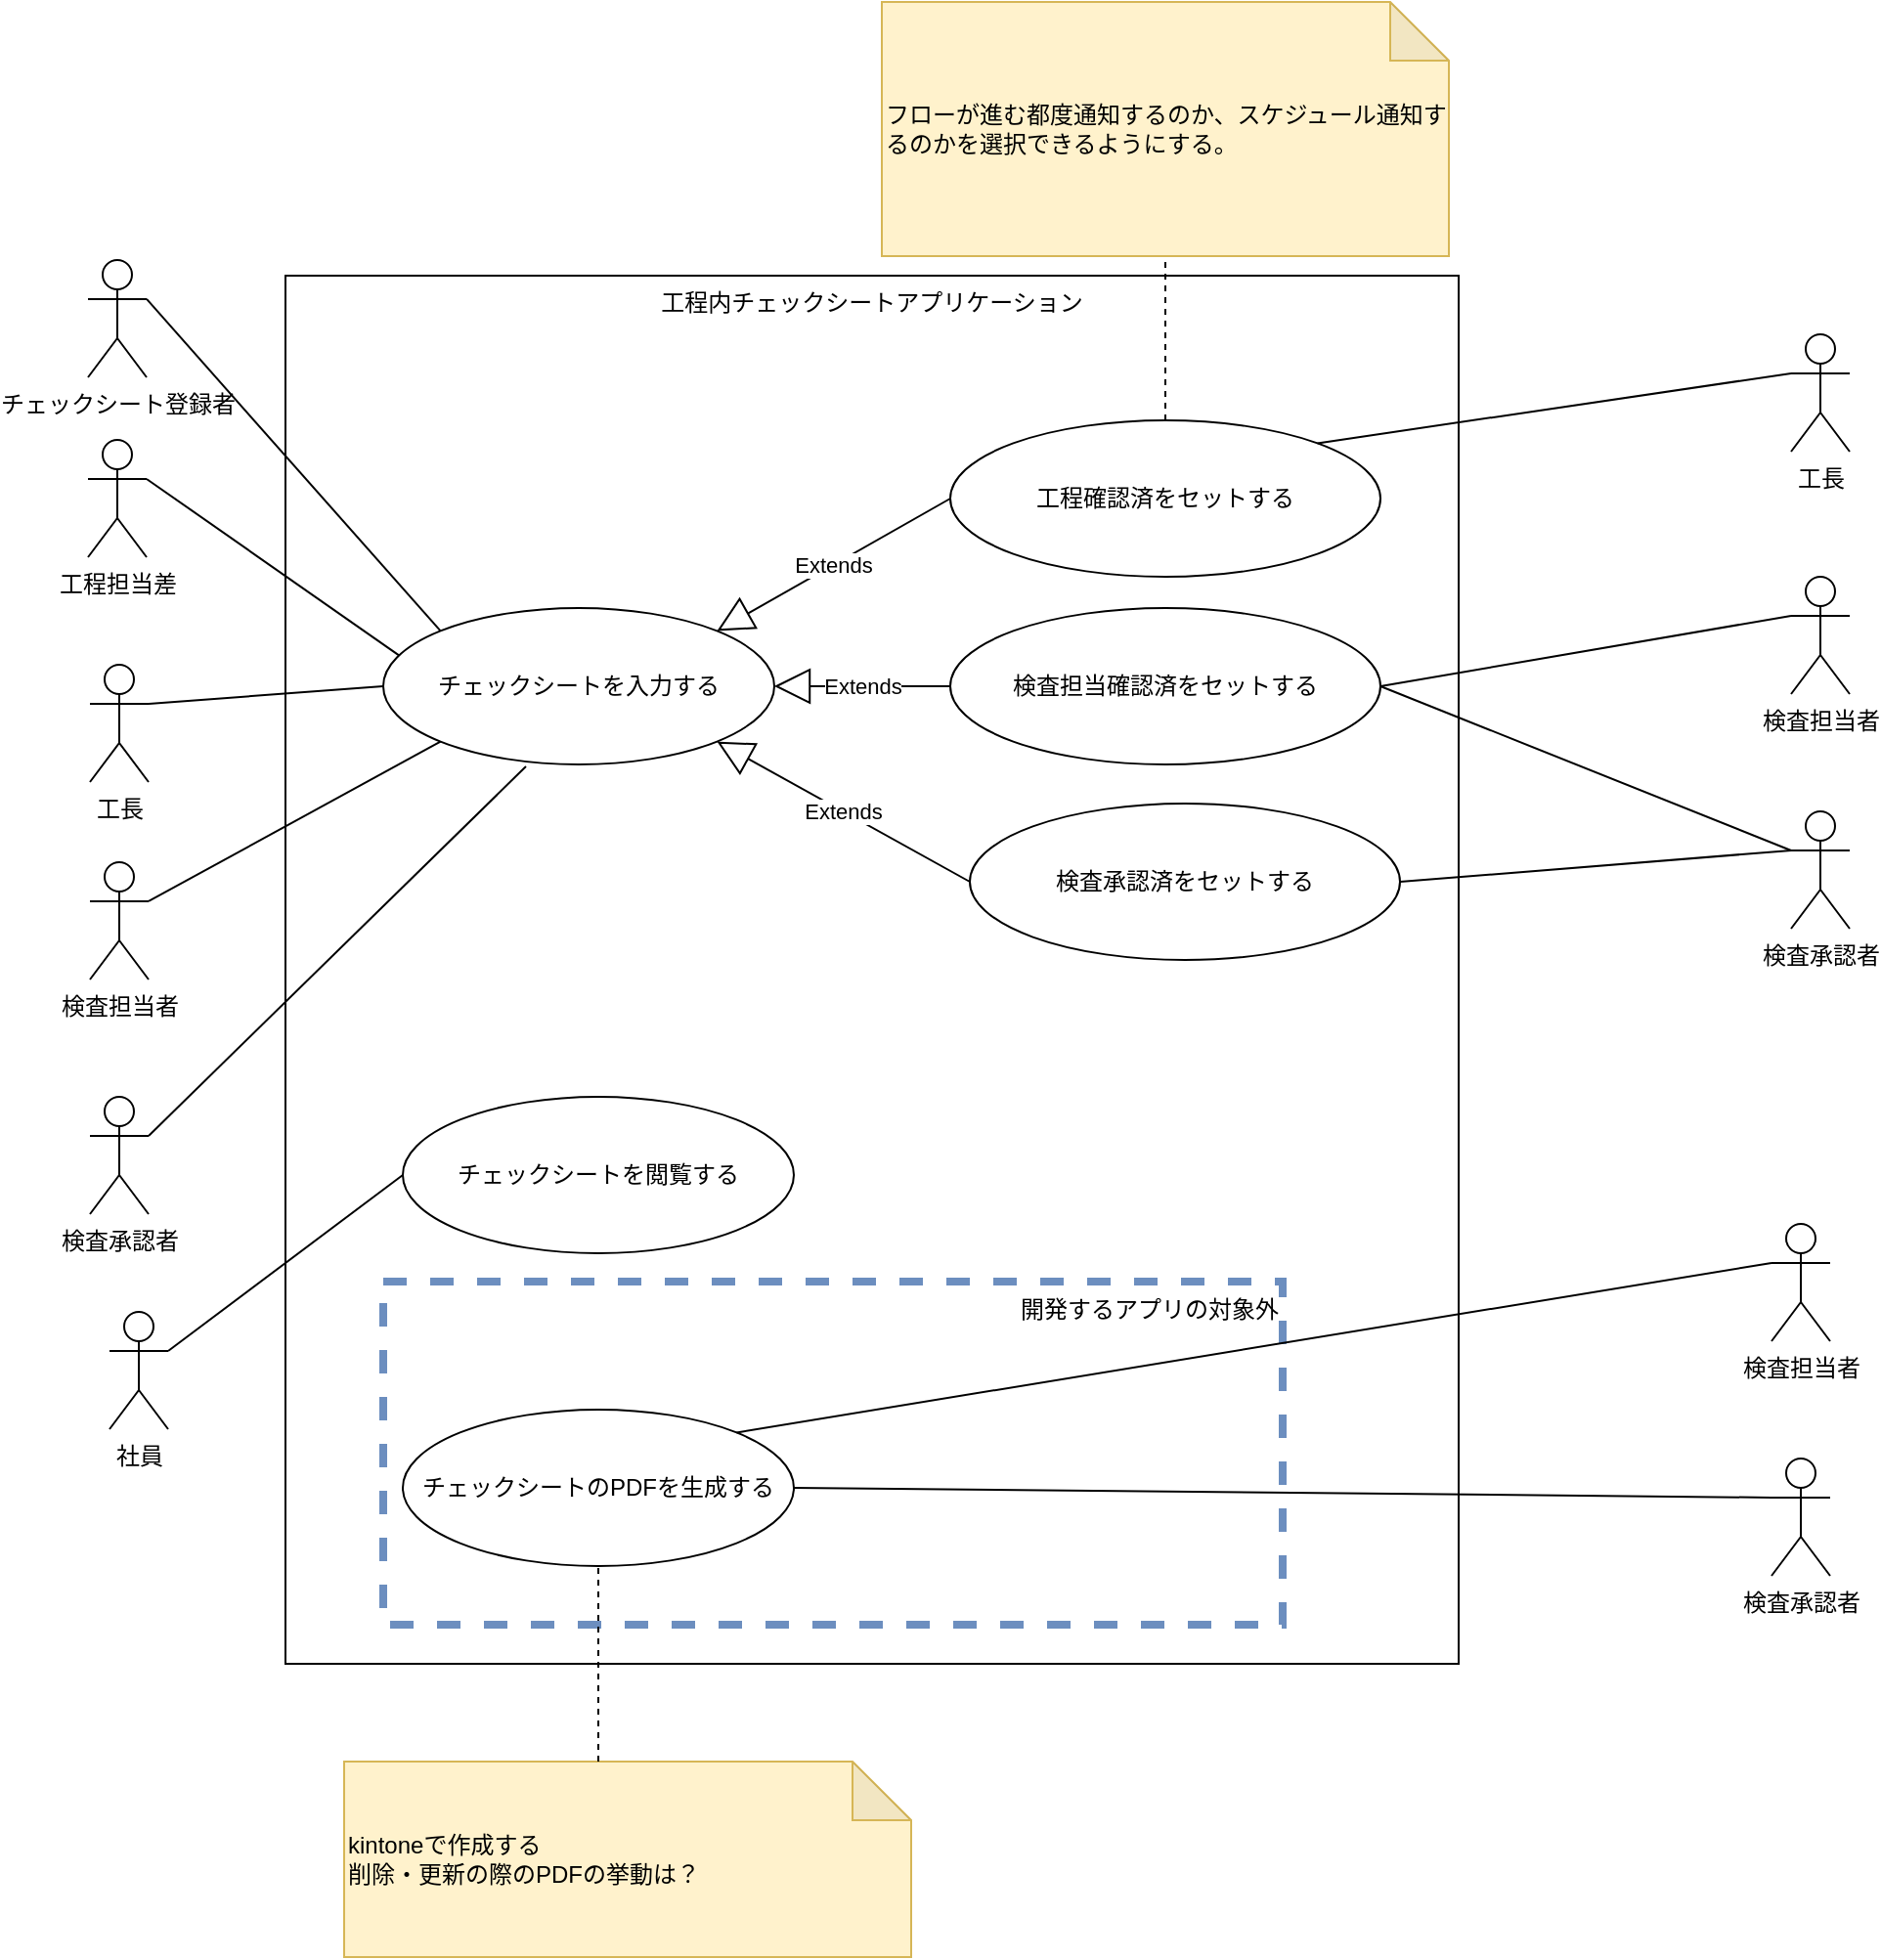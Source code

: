<mxfile>
    <diagram id="fLh_ZRpRpivqrNP2prxu" name="ページ1">
        <mxGraphModel dx="869" dy="1638" grid="1" gridSize="10" guides="1" tooltips="1" connect="1" arrows="1" fold="1" page="1" pageScale="1" pageWidth="827" pageHeight="1169" math="0" shadow="0">
            <root>
                <mxCell id="0"/>
                <mxCell id="1" parent="0"/>
                <mxCell id="84" value="開発するアプリの対象外" style="rounded=0;whiteSpace=wrap;html=1;fillColor=none;strokeColor=#6c8ebf;strokeWidth=4;dashed=1;align=right;verticalAlign=top;" parent="1" vertex="1">
                    <mxGeometry x="230" y="524.5" width="460" height="175.5" as="geometry"/>
                </mxCell>
                <mxCell id="51" value="工程内チェックシートアプリケーション" style="rounded=0;whiteSpace=wrap;html=1;fillColor=none;verticalAlign=top;" parent="1" vertex="1">
                    <mxGeometry x="180" y="10" width="600" height="710" as="geometry"/>
                </mxCell>
                <mxCell id="43" value="検査担当者" style="shape=umlActor;verticalLabelPosition=bottom;verticalAlign=top;html=1;outlineConnect=0;fillColor=none;" parent="1" vertex="1">
                    <mxGeometry x="80" y="310" width="30" height="60" as="geometry"/>
                </mxCell>
                <mxCell id="46" value="チェックシートを入力する" style="ellipse;whiteSpace=wrap;html=1;fillColor=none;" parent="1" vertex="1">
                    <mxGeometry x="230" y="180" width="200" height="80" as="geometry"/>
                </mxCell>
                <mxCell id="47" value="工程確認済をセットする" style="ellipse;whiteSpace=wrap;html=1;fillColor=none;" parent="1" vertex="1">
                    <mxGeometry x="520" y="84" width="220" height="80" as="geometry"/>
                </mxCell>
                <mxCell id="49" value="" style="endArrow=none;html=1;entryX=1;entryY=0.333;entryDx=0;entryDy=0;entryPerimeter=0;exitX=0;exitY=1;exitDx=0;exitDy=0;" parent="1" source="46" target="43" edge="1">
                    <mxGeometry width="50" height="50" relative="1" as="geometry">
                        <mxPoint x="130" y="280" as="sourcePoint"/>
                        <mxPoint x="480" y="240" as="targetPoint"/>
                    </mxGeometry>
                </mxCell>
                <mxCell id="53" value="Extends" style="endArrow=block;endSize=16;endFill=0;html=1;exitX=0;exitY=0.5;exitDx=0;exitDy=0;entryX=1;entryY=0;entryDx=0;entryDy=0;" parent="1" source="47" target="46" edge="1">
                    <mxGeometry width="160" relative="1" as="geometry">
                        <mxPoint x="370" y="260" as="sourcePoint"/>
                        <mxPoint x="530" y="260" as="targetPoint"/>
                    </mxGeometry>
                </mxCell>
                <mxCell id="54" value="フローが進む都度通知するのか、スケジュール通知するのかを選択できるようにする。" style="shape=note;whiteSpace=wrap;html=1;backgroundOutline=1;darkOpacity=0.05;fillColor=#fff2cc;strokeColor=#d6b656;align=left;" parent="1" vertex="1">
                    <mxGeometry x="485" y="-130" width="290" height="130" as="geometry"/>
                </mxCell>
                <mxCell id="56" value="" style="endArrow=none;dashed=1;html=1;entryX=0.5;entryY=1;entryDx=0;entryDy=0;entryPerimeter=0;exitX=0.5;exitY=0;exitDx=0;exitDy=0;" parent="1" source="47" target="54" edge="1">
                    <mxGeometry width="50" height="50" relative="1" as="geometry">
                        <mxPoint x="430" y="260" as="sourcePoint"/>
                        <mxPoint x="480" y="210" as="targetPoint"/>
                    </mxGeometry>
                </mxCell>
                <mxCell id="59" value="検査承認者" style="shape=umlActor;verticalLabelPosition=bottom;verticalAlign=top;html=1;outlineConnect=0;fillColor=none;" parent="1" vertex="1">
                    <mxGeometry x="80" y="430" width="30" height="60" as="geometry"/>
                </mxCell>
                <mxCell id="65" value="工長" style="shape=umlActor;verticalLabelPosition=bottom;verticalAlign=top;html=1;outlineConnect=0;fillColor=none;" parent="1" vertex="1">
                    <mxGeometry x="80" y="209" width="30" height="60" as="geometry"/>
                </mxCell>
                <mxCell id="67" value="チェックシート登録者" style="shape=umlActor;verticalLabelPosition=bottom;verticalAlign=top;html=1;outlineConnect=0;fillColor=none;" parent="1" vertex="1">
                    <mxGeometry x="79" y="2" width="30" height="60" as="geometry"/>
                </mxCell>
                <mxCell id="72" value="" style="endArrow=none;html=1;entryX=1;entryY=0.333;entryDx=0;entryDy=0;entryPerimeter=0;exitX=0;exitY=0.5;exitDx=0;exitDy=0;" parent="1" source="46" target="65" edge="1">
                    <mxGeometry width="50" height="50" relative="1" as="geometry">
                        <mxPoint x="110" y="190" as="sourcePoint"/>
                        <mxPoint x="110" y="220" as="targetPoint"/>
                    </mxGeometry>
                </mxCell>
                <mxCell id="74" value="チェックシートを閲覧する" style="ellipse;whiteSpace=wrap;html=1;fillColor=none;" parent="1" vertex="1">
                    <mxGeometry x="240" y="430" width="200" height="80" as="geometry"/>
                </mxCell>
                <mxCell id="75" value="検査担当確認済をセットする" style="ellipse;whiteSpace=wrap;html=1;fillColor=none;" parent="1" vertex="1">
                    <mxGeometry x="520" y="180" width="220" height="80" as="geometry"/>
                </mxCell>
                <mxCell id="76" value="Extends" style="endArrow=block;endSize=16;endFill=0;html=1;exitX=0;exitY=0.5;exitDx=0;exitDy=0;entryX=1;entryY=0.5;entryDx=0;entryDy=0;" parent="1" source="75" target="46" edge="1">
                    <mxGeometry width="160" relative="1" as="geometry">
                        <mxPoint x="530.0" y="300" as="sourcePoint"/>
                        <mxPoint x="400" y="250" as="targetPoint"/>
                    </mxGeometry>
                </mxCell>
                <mxCell id="77" value="検査承認済をセットする" style="ellipse;whiteSpace=wrap;html=1;fillColor=none;" parent="1" vertex="1">
                    <mxGeometry x="530" y="280" width="220" height="80" as="geometry"/>
                </mxCell>
                <mxCell id="78" value="Extends" style="endArrow=block;endSize=16;endFill=0;html=1;exitX=0;exitY=0.5;exitDx=0;exitDy=0;entryX=1;entryY=1;entryDx=0;entryDy=0;" parent="1" source="77" target="46" edge="1">
                    <mxGeometry width="160" relative="1" as="geometry">
                        <mxPoint x="530.0" y="270" as="sourcePoint"/>
                        <mxPoint x="410.711" y="258.284" as="targetPoint"/>
                    </mxGeometry>
                </mxCell>
                <mxCell id="80" value="チェックシートのPDFを生成する" style="ellipse;whiteSpace=wrap;html=1;fillColor=none;" parent="1" vertex="1">
                    <mxGeometry x="240" y="590" width="200" height="80" as="geometry"/>
                </mxCell>
                <mxCell id="81" value="kintoneで作成する&lt;br&gt;削除・更新の際のPDFの挙動は？" style="shape=note;whiteSpace=wrap;html=1;backgroundOutline=1;darkOpacity=0.05;fillColor=#fff2cc;strokeColor=#d6b656;align=left;" parent="1" vertex="1">
                    <mxGeometry x="210" y="770" width="290" height="100" as="geometry"/>
                </mxCell>
                <mxCell id="82" value="" style="endArrow=none;dashed=1;html=1;entryX=0.5;entryY=1;entryDx=0;entryDy=0;exitX=0;exitY=0;exitDx=130;exitDy=0;exitPerimeter=0;" parent="1" source="81" target="80" edge="1">
                    <mxGeometry width="50" height="50" relative="1" as="geometry">
                        <mxPoint x="640" y="94" as="sourcePoint"/>
                        <mxPoint x="475" y="20" as="targetPoint"/>
                    </mxGeometry>
                </mxCell>
                <mxCell id="85" value="社員" style="shape=umlActor;verticalLabelPosition=bottom;verticalAlign=top;html=1;outlineConnect=0;fillColor=none;" parent="1" vertex="1">
                    <mxGeometry x="90" y="540" width="30" height="60" as="geometry"/>
                </mxCell>
                <mxCell id="87" value="" style="endArrow=none;html=1;entryX=1;entryY=0.333;entryDx=0;entryDy=0;entryPerimeter=0;exitX=0;exitY=0.5;exitDx=0;exitDy=0;" parent="1" source="74" target="85" edge="1">
                    <mxGeometry width="50" height="50" relative="1" as="geometry">
                        <mxPoint x="140.0" y="290" as="sourcePoint"/>
                        <mxPoint x="120.0" y="340" as="targetPoint"/>
                    </mxGeometry>
                </mxCell>
                <mxCell id="88" value="" style="endArrow=none;html=1;entryX=1;entryY=0.333;entryDx=0;entryDy=0;entryPerimeter=0;exitX=0.365;exitY=1.013;exitDx=0;exitDy=0;exitPerimeter=0;" parent="1" source="46" target="59" edge="1">
                    <mxGeometry width="50" height="50" relative="1" as="geometry">
                        <mxPoint x="269.289" y="258.284" as="sourcePoint"/>
                        <mxPoint x="120.0" y="340" as="targetPoint"/>
                    </mxGeometry>
                </mxCell>
                <mxCell id="89" value="" style="endArrow=none;html=1;entryX=1;entryY=0.333;entryDx=0;entryDy=0;entryPerimeter=0;exitX=0;exitY=0;exitDx=0;exitDy=0;" parent="1" source="46" target="67" edge="1">
                    <mxGeometry width="50" height="50" relative="1" as="geometry">
                        <mxPoint x="240" y="230" as="sourcePoint"/>
                        <mxPoint x="120.0" y="239" as="targetPoint"/>
                    </mxGeometry>
                </mxCell>
                <mxCell id="90" value="工程担当差" style="shape=umlActor;verticalLabelPosition=bottom;verticalAlign=top;html=1;outlineConnect=0;fillColor=none;" parent="1" vertex="1">
                    <mxGeometry x="79" y="94" width="30" height="60" as="geometry"/>
                </mxCell>
                <mxCell id="92" value="" style="endArrow=none;html=1;entryX=1;entryY=0.333;entryDx=0;entryDy=0;entryPerimeter=0;exitX=0.041;exitY=0.304;exitDx=0;exitDy=0;exitPerimeter=0;" parent="1" source="46" target="90" edge="1">
                    <mxGeometry width="50" height="50" relative="1" as="geometry">
                        <mxPoint x="269.289" y="201.716" as="sourcePoint"/>
                        <mxPoint x="119.0" y="32" as="targetPoint"/>
                    </mxGeometry>
                </mxCell>
                <mxCell id="94" value="工長" style="shape=umlActor;verticalLabelPosition=bottom;verticalAlign=top;html=1;outlineConnect=0;fillColor=none;" parent="1" vertex="1">
                    <mxGeometry x="950" y="40" width="30" height="60" as="geometry"/>
                </mxCell>
                <mxCell id="96" value="" style="endArrow=none;html=1;entryX=1;entryY=0;entryDx=0;entryDy=0;exitX=0;exitY=0.333;exitDx=0;exitDy=0;exitPerimeter=0;" parent="1" source="94" target="47" edge="1">
                    <mxGeometry width="50" height="50" relative="1" as="geometry">
                        <mxPoint x="1010.289" y="253.716" as="sourcePoint"/>
                        <mxPoint x="860" y="84" as="targetPoint"/>
                    </mxGeometry>
                </mxCell>
                <mxCell id="97" value="検査担当者" style="shape=umlActor;verticalLabelPosition=bottom;verticalAlign=top;html=1;outlineConnect=0;fillColor=none;" parent="1" vertex="1">
                    <mxGeometry x="950" y="164" width="30" height="60" as="geometry"/>
                </mxCell>
                <mxCell id="98" value="検査承認者" style="shape=umlActor;verticalLabelPosition=bottom;verticalAlign=top;html=1;outlineConnect=0;fillColor=none;" parent="1" vertex="1">
                    <mxGeometry x="950" y="284" width="30" height="60" as="geometry"/>
                </mxCell>
                <mxCell id="99" value="" style="endArrow=none;html=1;entryX=1;entryY=0.5;entryDx=0;entryDy=0;exitX=0;exitY=0.333;exitDx=0;exitDy=0;exitPerimeter=0;" parent="1" source="97" target="75" edge="1">
                    <mxGeometry width="50" height="50" relative="1" as="geometry">
                        <mxPoint x="960" y="70" as="sourcePoint"/>
                        <mxPoint x="717.782" y="105.716" as="targetPoint"/>
                    </mxGeometry>
                </mxCell>
                <mxCell id="100" value="" style="endArrow=none;html=1;entryX=1;entryY=0.5;entryDx=0;entryDy=0;exitX=0;exitY=0.333;exitDx=0;exitDy=0;exitPerimeter=0;" parent="1" source="98" target="75" edge="1">
                    <mxGeometry width="50" height="50" relative="1" as="geometry">
                        <mxPoint x="960" y="194" as="sourcePoint"/>
                        <mxPoint x="750" y="230" as="targetPoint"/>
                    </mxGeometry>
                </mxCell>
                <mxCell id="101" value="" style="endArrow=none;html=1;entryX=1;entryY=0.5;entryDx=0;entryDy=0;exitX=0;exitY=0.333;exitDx=0;exitDy=0;exitPerimeter=0;" parent="1" source="98" target="77" edge="1">
                    <mxGeometry width="50" height="50" relative="1" as="geometry">
                        <mxPoint x="960" y="314" as="sourcePoint"/>
                        <mxPoint x="717.782" y="258.284" as="targetPoint"/>
                    </mxGeometry>
                </mxCell>
                <mxCell id="102" value="検査担当者" style="shape=umlActor;verticalLabelPosition=bottom;verticalAlign=top;html=1;outlineConnect=0;fillColor=none;" parent="1" vertex="1">
                    <mxGeometry x="940" y="495" width="30" height="60" as="geometry"/>
                </mxCell>
                <mxCell id="103" value="検査承認者" style="shape=umlActor;verticalLabelPosition=bottom;verticalAlign=top;html=1;outlineConnect=0;fillColor=none;" parent="1" vertex="1">
                    <mxGeometry x="940" y="615" width="30" height="60" as="geometry"/>
                </mxCell>
                <mxCell id="104" value="" style="endArrow=none;html=1;exitX=0;exitY=0.333;exitDx=0;exitDy=0;exitPerimeter=0;entryX=1;entryY=0;entryDx=0;entryDy=0;" parent="1" source="102" target="80" edge="1">
                    <mxGeometry width="50" height="50" relative="1" as="geometry">
                        <mxPoint x="920" y="517" as="sourcePoint"/>
                        <mxPoint x="720.0" y="533" as="targetPoint"/>
                    </mxGeometry>
                </mxCell>
                <mxCell id="105" value="" style="endArrow=none;html=1;exitX=0;exitY=0.333;exitDx=0;exitDy=0;exitPerimeter=0;entryX=1;entryY=0.5;entryDx=0;entryDy=0;" parent="1" source="103" target="80" edge="1">
                    <mxGeometry width="50" height="50" relative="1" as="geometry">
                        <mxPoint x="950" y="525" as="sourcePoint"/>
                        <mxPoint x="420.711" y="611.716" as="targetPoint"/>
                    </mxGeometry>
                </mxCell>
            </root>
        </mxGraphModel>
    </diagram>
</mxfile>